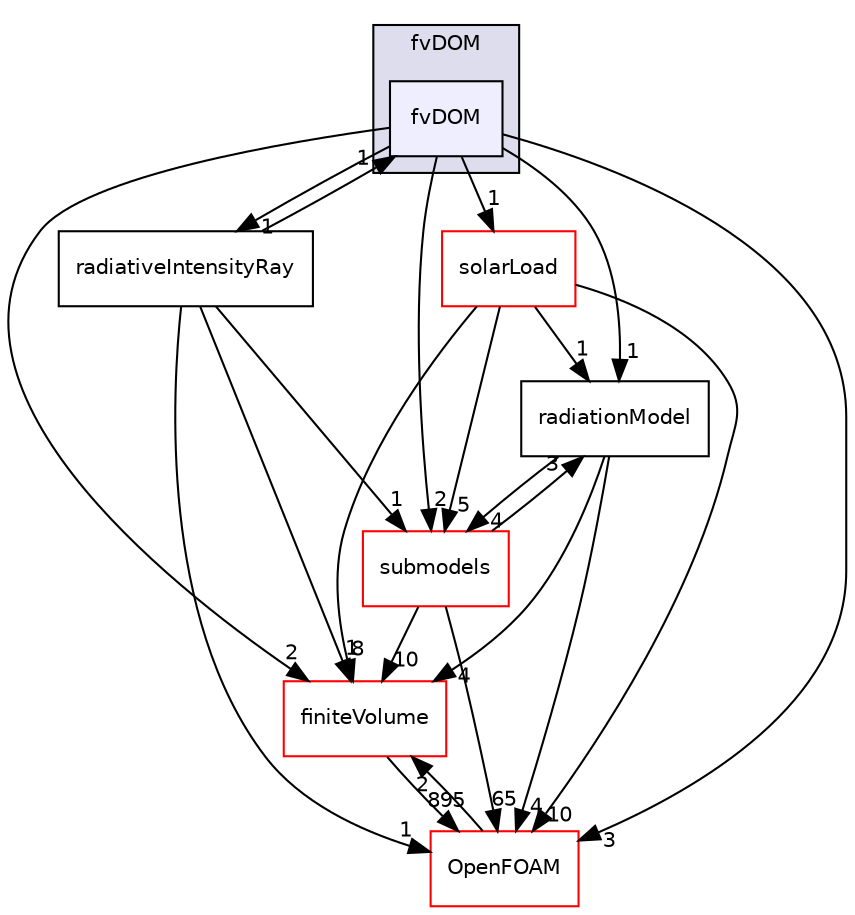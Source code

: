 digraph "src/thermophysicalModels/radiation/radiationModels/fvDOM/fvDOM" {
  bgcolor=transparent;
  compound=true
  node [ fontsize="10", fontname="Helvetica"];
  edge [ labelfontsize="10", labelfontname="Helvetica"];
  subgraph clusterdir_b92445ca4ace0494f0a29c642d097f79 {
    graph [ bgcolor="#ddddee", pencolor="black", label="fvDOM" fontname="Helvetica", fontsize="10", URL="dir_b92445ca4ace0494f0a29c642d097f79.html"]
  dir_526a12fd83dedfe84892f52dc78ce069 [shape=box, label="fvDOM", style="filled", fillcolor="#eeeeff", pencolor="black", URL="dir_526a12fd83dedfe84892f52dc78ce069.html"];
  }
  dir_9bd15774b555cf7259a6fa18f99fe99b [shape=box label="finiteVolume" color="red" URL="dir_9bd15774b555cf7259a6fa18f99fe99b.html"];
  dir_da8c0e985838931a3604e286eeea288d [shape=box label="radiationModel" URL="dir_da8c0e985838931a3604e286eeea288d.html"];
  dir_de9b87de856d2193693ff0c8101ec21a [shape=box label="radiativeIntensityRay" URL="dir_de9b87de856d2193693ff0c8101ec21a.html"];
  dir_e8719ccd60760366888bb431a21ef811 [shape=box label="submodels" color="red" URL="dir_e8719ccd60760366888bb431a21ef811.html"];
  dir_f297ea9a9f8d3c8b6996293f607cec56 [shape=box label="solarLoad" color="red" URL="dir_f297ea9a9f8d3c8b6996293f607cec56.html"];
  dir_c5473ff19b20e6ec4dfe5c310b3778a8 [shape=box label="OpenFOAM" color="red" URL="dir_c5473ff19b20e6ec4dfe5c310b3778a8.html"];
  dir_9bd15774b555cf7259a6fa18f99fe99b->dir_c5473ff19b20e6ec4dfe5c310b3778a8 [headlabel="895", labeldistance=1.5 headhref="dir_000814_002151.html"];
  dir_da8c0e985838931a3604e286eeea288d->dir_9bd15774b555cf7259a6fa18f99fe99b [headlabel="4", labeldistance=1.5 headhref="dir_003739_000814.html"];
  dir_da8c0e985838931a3604e286eeea288d->dir_e8719ccd60760366888bb431a21ef811 [headlabel="4", labeldistance=1.5 headhref="dir_003739_003744.html"];
  dir_da8c0e985838931a3604e286eeea288d->dir_c5473ff19b20e6ec4dfe5c310b3778a8 [headlabel="4", labeldistance=1.5 headhref="dir_003739_002151.html"];
  dir_de9b87de856d2193693ff0c8101ec21a->dir_9bd15774b555cf7259a6fa18f99fe99b [headlabel="1", labeldistance=1.5 headhref="dir_003736_000814.html"];
  dir_de9b87de856d2193693ff0c8101ec21a->dir_e8719ccd60760366888bb431a21ef811 [headlabel="1", labeldistance=1.5 headhref="dir_003736_003744.html"];
  dir_de9b87de856d2193693ff0c8101ec21a->dir_c5473ff19b20e6ec4dfe5c310b3778a8 [headlabel="1", labeldistance=1.5 headhref="dir_003736_002151.html"];
  dir_de9b87de856d2193693ff0c8101ec21a->dir_526a12fd83dedfe84892f52dc78ce069 [headlabel="1", labeldistance=1.5 headhref="dir_003736_003735.html"];
  dir_e8719ccd60760366888bb431a21ef811->dir_9bd15774b555cf7259a6fa18f99fe99b [headlabel="10", labeldistance=1.5 headhref="dir_003744_000814.html"];
  dir_e8719ccd60760366888bb431a21ef811->dir_da8c0e985838931a3604e286eeea288d [headlabel="3", labeldistance=1.5 headhref="dir_003744_003739.html"];
  dir_e8719ccd60760366888bb431a21ef811->dir_c5473ff19b20e6ec4dfe5c310b3778a8 [headlabel="65", labeldistance=1.5 headhref="dir_003744_002151.html"];
  dir_f297ea9a9f8d3c8b6996293f607cec56->dir_9bd15774b555cf7259a6fa18f99fe99b [headlabel="8", labeldistance=1.5 headhref="dir_003740_000814.html"];
  dir_f297ea9a9f8d3c8b6996293f607cec56->dir_da8c0e985838931a3604e286eeea288d [headlabel="1", labeldistance=1.5 headhref="dir_003740_003739.html"];
  dir_f297ea9a9f8d3c8b6996293f607cec56->dir_e8719ccd60760366888bb431a21ef811 [headlabel="5", labeldistance=1.5 headhref="dir_003740_003744.html"];
  dir_f297ea9a9f8d3c8b6996293f607cec56->dir_c5473ff19b20e6ec4dfe5c310b3778a8 [headlabel="10", labeldistance=1.5 headhref="dir_003740_002151.html"];
  dir_c5473ff19b20e6ec4dfe5c310b3778a8->dir_9bd15774b555cf7259a6fa18f99fe99b [headlabel="2", labeldistance=1.5 headhref="dir_002151_000814.html"];
  dir_526a12fd83dedfe84892f52dc78ce069->dir_9bd15774b555cf7259a6fa18f99fe99b [headlabel="2", labeldistance=1.5 headhref="dir_003735_000814.html"];
  dir_526a12fd83dedfe84892f52dc78ce069->dir_da8c0e985838931a3604e286eeea288d [headlabel="1", labeldistance=1.5 headhref="dir_003735_003739.html"];
  dir_526a12fd83dedfe84892f52dc78ce069->dir_de9b87de856d2193693ff0c8101ec21a [headlabel="1", labeldistance=1.5 headhref="dir_003735_003736.html"];
  dir_526a12fd83dedfe84892f52dc78ce069->dir_e8719ccd60760366888bb431a21ef811 [headlabel="2", labeldistance=1.5 headhref="dir_003735_003744.html"];
  dir_526a12fd83dedfe84892f52dc78ce069->dir_f297ea9a9f8d3c8b6996293f607cec56 [headlabel="1", labeldistance=1.5 headhref="dir_003735_003740.html"];
  dir_526a12fd83dedfe84892f52dc78ce069->dir_c5473ff19b20e6ec4dfe5c310b3778a8 [headlabel="3", labeldistance=1.5 headhref="dir_003735_002151.html"];
}
